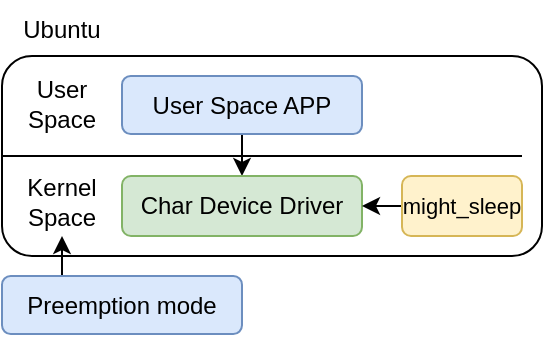 <mxfile version="26.2.14">
  <diagram name="第 1 页" id="FtfWrg-H77xWDs6eAyMn">
    <mxGraphModel dx="449" dy="289" grid="1" gridSize="10" guides="1" tooltips="1" connect="1" arrows="1" fold="1" page="1" pageScale="1" pageWidth="827" pageHeight="1169" math="0" shadow="0">
      <root>
        <mxCell id="0" />
        <mxCell id="1" parent="0" />
        <mxCell id="kvL6s20GYuhgq7vEBr1f-18" value="" style="rounded=1;whiteSpace=wrap;html=1;" vertex="1" parent="1">
          <mxGeometry x="100" y="150" width="270" height="100" as="geometry" />
        </mxCell>
        <mxCell id="kvL6s20GYuhgq7vEBr1f-19" style="edgeStyle=orthogonalEdgeStyle;rounded=0;orthogonalLoop=1;jettySize=auto;html=1;exitX=0.5;exitY=1;exitDx=0;exitDy=0;entryX=0.5;entryY=0;entryDx=0;entryDy=0;" edge="1" parent="1" source="kvL6s20GYuhgq7vEBr1f-1" target="kvL6s20GYuhgq7vEBr1f-2">
          <mxGeometry relative="1" as="geometry" />
        </mxCell>
        <mxCell id="kvL6s20GYuhgq7vEBr1f-1" value="User Space APP" style="rounded=1;whiteSpace=wrap;html=1;fillColor=#dae8fc;strokeColor=#6c8ebf;" vertex="1" parent="1">
          <mxGeometry x="160" y="160" width="120" height="29" as="geometry" />
        </mxCell>
        <mxCell id="kvL6s20GYuhgq7vEBr1f-2" value="Char Device Driver" style="rounded=1;whiteSpace=wrap;html=1;fillColor=#d5e8d4;strokeColor=#82b366;" vertex="1" parent="1">
          <mxGeometry x="160" y="210" width="120" height="30" as="geometry" />
        </mxCell>
        <mxCell id="kvL6s20GYuhgq7vEBr1f-9" value="" style="endArrow=none;html=1;rounded=0;" edge="1" parent="1">
          <mxGeometry width="50" height="50" relative="1" as="geometry">
            <mxPoint x="100" y="200" as="sourcePoint" />
            <mxPoint x="360" y="200" as="targetPoint" />
          </mxGeometry>
        </mxCell>
        <mxCell id="kvL6s20GYuhgq7vEBr1f-10" value="User Space" style="text;html=1;align=center;verticalAlign=middle;whiteSpace=wrap;rounded=0;" vertex="1" parent="1">
          <mxGeometry x="100" y="159" width="60" height="30" as="geometry" />
        </mxCell>
        <mxCell id="kvL6s20GYuhgq7vEBr1f-11" value="Kernel Space" style="text;html=1;align=center;verticalAlign=middle;whiteSpace=wrap;rounded=0;" vertex="1" parent="1">
          <mxGeometry x="100" y="208" width="60" height="30" as="geometry" />
        </mxCell>
        <mxCell id="kvL6s20GYuhgq7vEBr1f-15" style="edgeStyle=orthogonalEdgeStyle;rounded=0;orthogonalLoop=1;jettySize=auto;html=1;exitX=0;exitY=0.5;exitDx=0;exitDy=0;entryX=1;entryY=0.5;entryDx=0;entryDy=0;" edge="1" parent="1" source="kvL6s20GYuhgq7vEBr1f-12" target="kvL6s20GYuhgq7vEBr1f-2">
          <mxGeometry relative="1" as="geometry" />
        </mxCell>
        <mxCell id="kvL6s20GYuhgq7vEBr1f-12" value="&lt;font style=&quot;font-size: 11px;&quot;&gt;might_sleep&lt;/font&gt;" style="rounded=1;whiteSpace=wrap;html=1;fillColor=#fff2cc;strokeColor=#d6b656;" vertex="1" parent="1">
          <mxGeometry x="300" y="210" width="60" height="30" as="geometry" />
        </mxCell>
        <mxCell id="kvL6s20GYuhgq7vEBr1f-20" value="Ubuntu" style="text;html=1;align=center;verticalAlign=middle;whiteSpace=wrap;rounded=0;" vertex="1" parent="1">
          <mxGeometry x="100" y="122" width="60" height="30" as="geometry" />
        </mxCell>
        <mxCell id="kvL6s20GYuhgq7vEBr1f-21" value="" style="endArrow=classic;html=1;rounded=0;" edge="1" parent="1">
          <mxGeometry width="50" height="50" relative="1" as="geometry">
            <mxPoint x="130" y="270" as="sourcePoint" />
            <mxPoint x="130" y="240" as="targetPoint" />
          </mxGeometry>
        </mxCell>
        <mxCell id="kvL6s20GYuhgq7vEBr1f-22" value="Preemption mode" style="rounded=1;whiteSpace=wrap;html=1;fillColor=#dae8fc;strokeColor=#6c8ebf;" vertex="1" parent="1">
          <mxGeometry x="100" y="260" width="120" height="29" as="geometry" />
        </mxCell>
      </root>
    </mxGraphModel>
  </diagram>
</mxfile>
